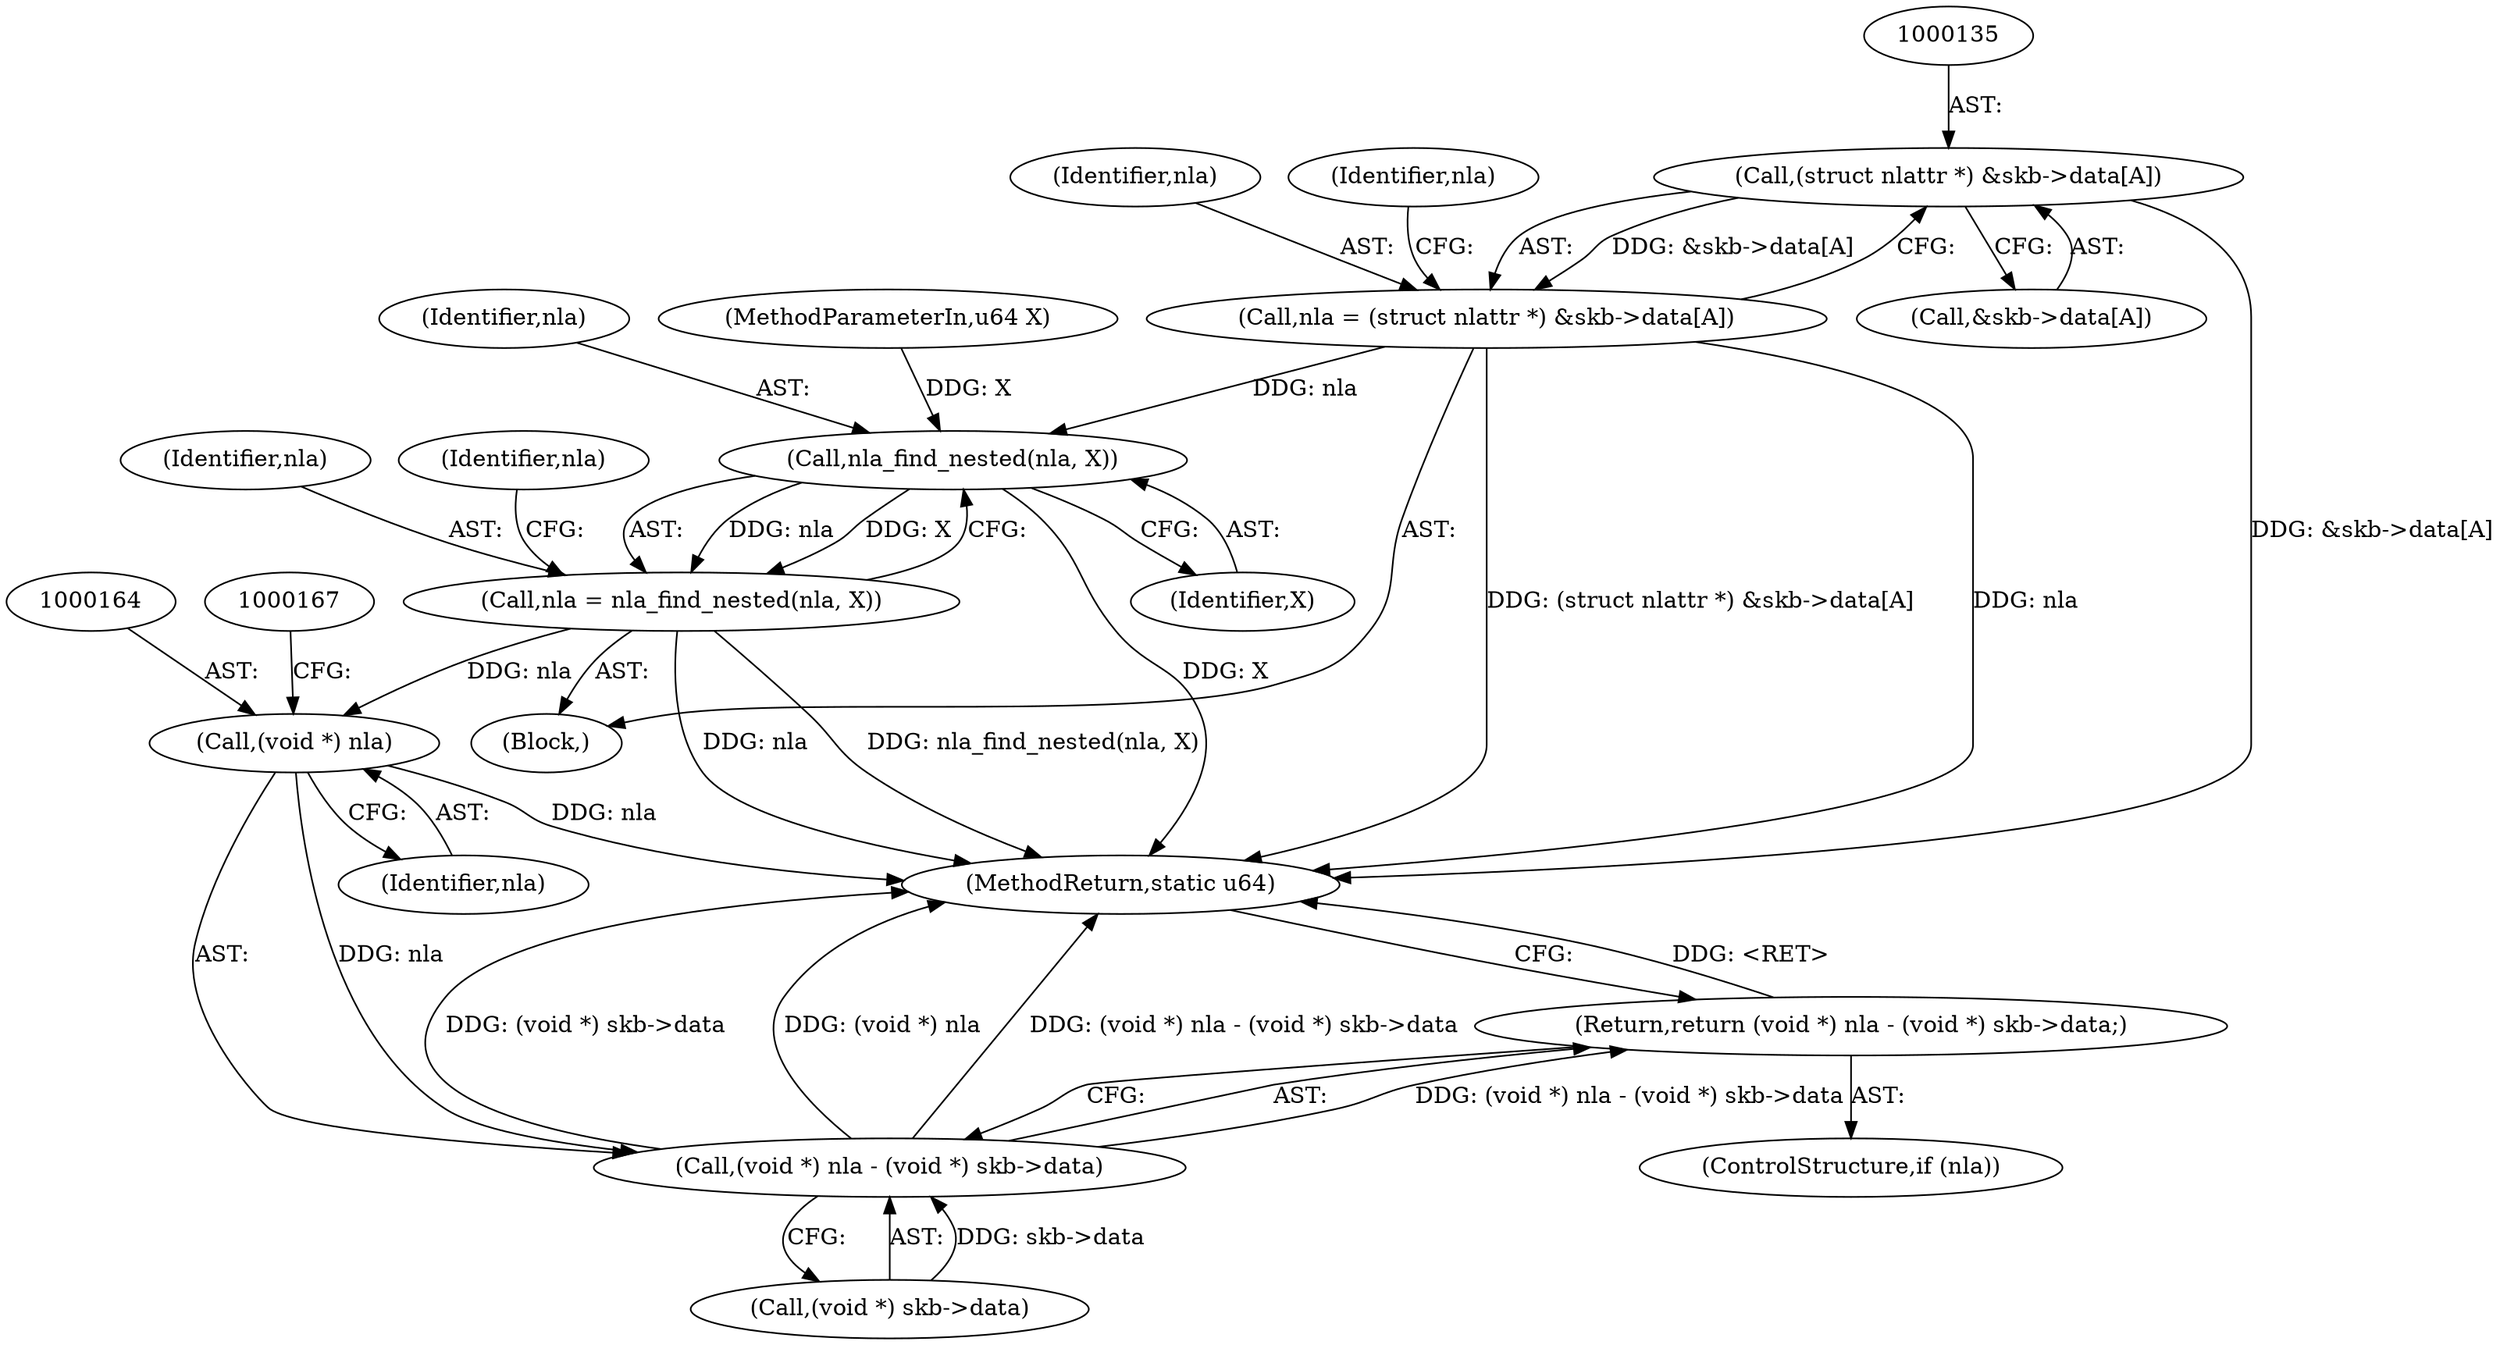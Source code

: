digraph "0_linux_05ab8f2647e4221cbdb3856dd7d32bd5407316b3_0@array" {
"1000134" [label="(Call,(struct nlattr *) &skb->data[A])"];
"1000132" [label="(Call,nla = (struct nlattr *) &skb->data[A])"];
"1000156" [label="(Call,nla_find_nested(nla, X))"];
"1000154" [label="(Call,nla = nla_find_nested(nla, X))"];
"1000163" [label="(Call,(void *) nla)"];
"1000162" [label="(Call,(void *) nla - (void *) skb->data)"];
"1000161" [label="(Return,return (void *) nla - (void *) skb->data;)"];
"1000166" [label="(Call,(void *) skb->data)"];
"1000157" [label="(Identifier,nla)"];
"1000155" [label="(Identifier,nla)"];
"1000165" [label="(Identifier,nla)"];
"1000161" [label="(Return,return (void *) nla - (void *) skb->data;)"];
"1000156" [label="(Call,nla_find_nested(nla, X))"];
"1000136" [label="(Call,&skb->data[A])"];
"1000160" [label="(Identifier,nla)"];
"1000133" [label="(Identifier,nla)"];
"1000159" [label="(ControlStructure,if (nla))"];
"1000162" [label="(Call,(void *) nla - (void *) skb->data)"];
"1000103" [label="(MethodParameterIn,u64 X)"];
"1000163" [label="(Call,(void *) nla)"];
"1000106" [label="(Block,)"];
"1000154" [label="(Call,nla = nla_find_nested(nla, X))"];
"1000134" [label="(Call,(struct nlattr *) &skb->data[A])"];
"1000132" [label="(Call,nla = (struct nlattr *) &skb->data[A])"];
"1000173" [label="(MethodReturn,static u64)"];
"1000145" [label="(Identifier,nla)"];
"1000158" [label="(Identifier,X)"];
"1000134" -> "1000132"  [label="AST: "];
"1000134" -> "1000136"  [label="CFG: "];
"1000135" -> "1000134"  [label="AST: "];
"1000136" -> "1000134"  [label="AST: "];
"1000132" -> "1000134"  [label="CFG: "];
"1000134" -> "1000173"  [label="DDG: &skb->data[A]"];
"1000134" -> "1000132"  [label="DDG: &skb->data[A]"];
"1000132" -> "1000106"  [label="AST: "];
"1000133" -> "1000132"  [label="AST: "];
"1000145" -> "1000132"  [label="CFG: "];
"1000132" -> "1000173"  [label="DDG: (struct nlattr *) &skb->data[A]"];
"1000132" -> "1000173"  [label="DDG: nla"];
"1000132" -> "1000156"  [label="DDG: nla"];
"1000156" -> "1000154"  [label="AST: "];
"1000156" -> "1000158"  [label="CFG: "];
"1000157" -> "1000156"  [label="AST: "];
"1000158" -> "1000156"  [label="AST: "];
"1000154" -> "1000156"  [label="CFG: "];
"1000156" -> "1000173"  [label="DDG: X"];
"1000156" -> "1000154"  [label="DDG: nla"];
"1000156" -> "1000154"  [label="DDG: X"];
"1000103" -> "1000156"  [label="DDG: X"];
"1000154" -> "1000106"  [label="AST: "];
"1000155" -> "1000154"  [label="AST: "];
"1000160" -> "1000154"  [label="CFG: "];
"1000154" -> "1000173"  [label="DDG: nla"];
"1000154" -> "1000173"  [label="DDG: nla_find_nested(nla, X)"];
"1000154" -> "1000163"  [label="DDG: nla"];
"1000163" -> "1000162"  [label="AST: "];
"1000163" -> "1000165"  [label="CFG: "];
"1000164" -> "1000163"  [label="AST: "];
"1000165" -> "1000163"  [label="AST: "];
"1000167" -> "1000163"  [label="CFG: "];
"1000163" -> "1000173"  [label="DDG: nla"];
"1000163" -> "1000162"  [label="DDG: nla"];
"1000162" -> "1000161"  [label="AST: "];
"1000162" -> "1000166"  [label="CFG: "];
"1000166" -> "1000162"  [label="AST: "];
"1000161" -> "1000162"  [label="CFG: "];
"1000162" -> "1000173"  [label="DDG: (void *) skb->data"];
"1000162" -> "1000173"  [label="DDG: (void *) nla"];
"1000162" -> "1000173"  [label="DDG: (void *) nla - (void *) skb->data"];
"1000162" -> "1000161"  [label="DDG: (void *) nla - (void *) skb->data"];
"1000166" -> "1000162"  [label="DDG: skb->data"];
"1000161" -> "1000159"  [label="AST: "];
"1000173" -> "1000161"  [label="CFG: "];
"1000161" -> "1000173"  [label="DDG: <RET>"];
}
